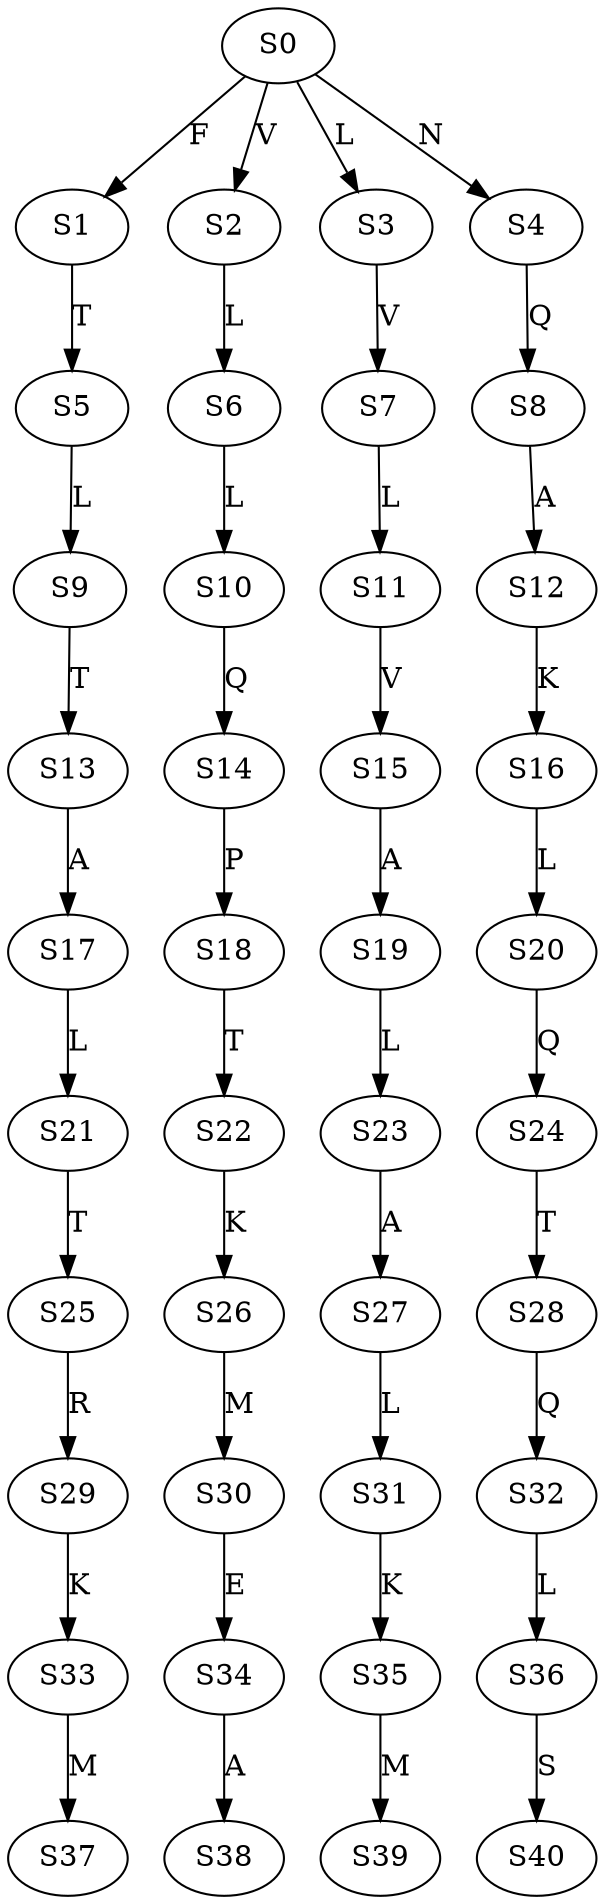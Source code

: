 strict digraph  {
	S0 -> S1 [ label = F ];
	S0 -> S2 [ label = V ];
	S0 -> S3 [ label = L ];
	S0 -> S4 [ label = N ];
	S1 -> S5 [ label = T ];
	S2 -> S6 [ label = L ];
	S3 -> S7 [ label = V ];
	S4 -> S8 [ label = Q ];
	S5 -> S9 [ label = L ];
	S6 -> S10 [ label = L ];
	S7 -> S11 [ label = L ];
	S8 -> S12 [ label = A ];
	S9 -> S13 [ label = T ];
	S10 -> S14 [ label = Q ];
	S11 -> S15 [ label = V ];
	S12 -> S16 [ label = K ];
	S13 -> S17 [ label = A ];
	S14 -> S18 [ label = P ];
	S15 -> S19 [ label = A ];
	S16 -> S20 [ label = L ];
	S17 -> S21 [ label = L ];
	S18 -> S22 [ label = T ];
	S19 -> S23 [ label = L ];
	S20 -> S24 [ label = Q ];
	S21 -> S25 [ label = T ];
	S22 -> S26 [ label = K ];
	S23 -> S27 [ label = A ];
	S24 -> S28 [ label = T ];
	S25 -> S29 [ label = R ];
	S26 -> S30 [ label = M ];
	S27 -> S31 [ label = L ];
	S28 -> S32 [ label = Q ];
	S29 -> S33 [ label = K ];
	S30 -> S34 [ label = E ];
	S31 -> S35 [ label = K ];
	S32 -> S36 [ label = L ];
	S33 -> S37 [ label = M ];
	S34 -> S38 [ label = A ];
	S35 -> S39 [ label = M ];
	S36 -> S40 [ label = S ];
}
